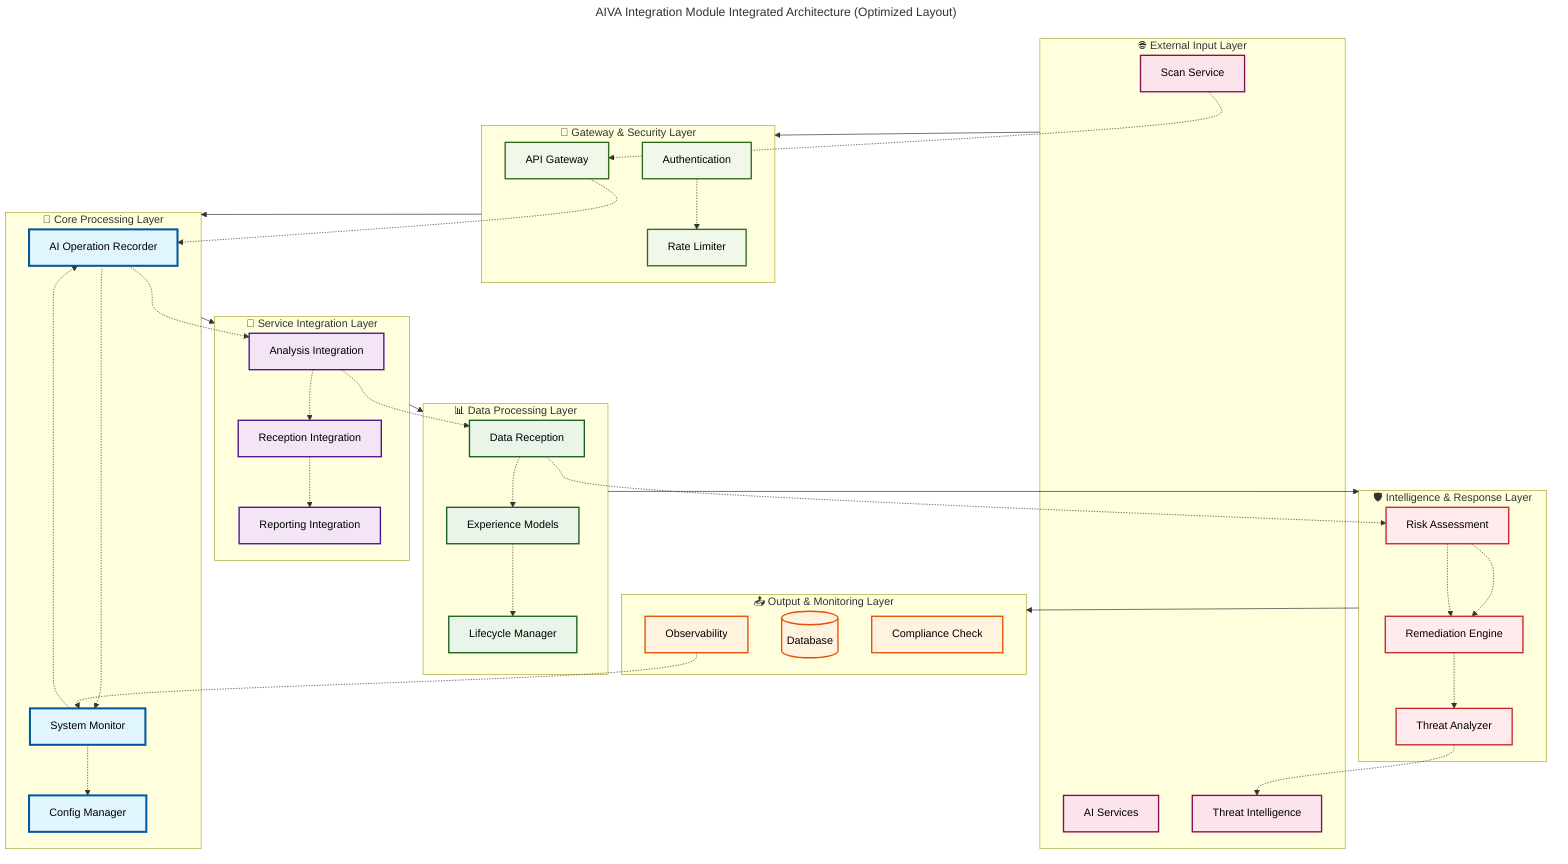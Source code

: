 ---
title: AIVA Integration Module Integrated Architecture (Optimized Layout)
---
flowchart TD
    %% ========== 垂直分層架構 (減少斜線) ==========
    
    %% Layer 1: External Input
    subgraph L1["🌐 External Input Layer"]
        direction LR
        SCAN_SVC["Scan Service"]
        AI_SVC["AI Services"]
        THREAT_INTEL["Threat Intelligence"]
    end

    %% Layer 2: Gateway & Security
    subgraph L2["🚪 Gateway & Security Layer"]
        direction LR
        API_GATEWAY["API Gateway"]
        AUTH_SVC["Authentication"]
        RATE_LIMITER["Rate Limiter"]
    end
    
    %% Layer 3: Core Processing
    subgraph L3["🎯 Core Processing Layer"]
        direction LR
        AI_RECORDER["AI Operation Recorder"]
        SYS_MONITOR["System Monitor"]
        CONFIG_MGR["Config Manager"]
    end
    
    %% Layer 4: Service Integration
    subgraph L4["🔄 Service Integration Layer"]
        direction LR
        ANALYSIS_INT["Analysis Integration"]
        RECEPTION_INT["Reception Integration"]
        REPORTING_INT["Reporting Integration"]
    end
    
    %% Layer 5: Data & Processing
    subgraph L5["📊 Data Processing Layer"]
        direction LR
        DATA_RECEPTION["Data Reception"]
        EXPERIENCE_MODELS["Experience Models"]
        LIFECYCLE_MGR["Lifecycle Manager"]
    end
    
    %% Layer 6: Intelligence & Response
    subgraph L6["🛡️ Intelligence & Response Layer"]
        direction LR
        RISK_ASSESSMENT["Risk Assessment"]
        REMEDIATION_ENGINE["Remediation Engine"]
        THREAT_ANALYZER["Threat Analyzer"]
    end
    
    %% Layer 7: Output & Monitoring
    subgraph L7["📤 Output & Monitoring Layer"]
        direction LR
        OBSERVABILITY["Observability"]
        DB_SVC[("Database")]
        COMPLIANCE_CHECK["Compliance Check"]
    end

    %% ========== 垂直主流程 (最小化斜線) ==========
    L1 --> L2
    L2 --> L3
    L3 --> L4
    L4 --> L5
    L5 --> L6
    L6 --> L7
    
    %% ========== 關鍵路徑 (垂直對齊) ==========
    SCAN_SVC -.-> API_GATEWAY
    API_GATEWAY -.-> AI_RECORDER
    AI_RECORDER -.-> ANALYSIS_INT
    ANALYSIS_INT -.-> DATA_RECEPTION
    DATA_RECEPTION -.-> RISK_ASSESSMENT
    RISK_ASSESSMENT -.-> REMEDIATION_ENGINE
    
    %% ========== 水平協作 (層內連接) ==========
    AUTH_SVC -.-> RATE_LIMITER
    AI_RECORDER -.-> SYS_MONITOR
    SYS_MONITOR -.-> CONFIG_MGR
    
    ANALYSIS_INT -.-> RECEPTION_INT
    RECEPTION_INT -.-> REPORTING_INT
    
    DATA_RECEPTION -.-> EXPERIENCE_MODELS
    EXPERIENCE_MODELS -.-> LIFECYCLE_MGR
    
    RISK_ASSESSMENT -.-> REMEDIATION_ENGINE
    REMEDIATION_ENGINE -.-> THREAT_ANALYZER
    
    %% ========== 回饋迴路 (短距離) ==========
    SYS_MONITOR -.-> AI_RECORDER
    OBSERVABILITY -.-> SYS_MONITOR
    THREAT_ANALYZER -.-> THREAT_INTEL
    
    %% ========== 樣式定義 ==========
    classDef layer1 fill:#fce4ec,stroke:#880e4f,stroke-width:2px,color:#000
    classDef layer2 fill:#f1f8e9,stroke:#33691e,stroke-width:2px,color:#000
    classDef layer3 fill:#e1f5fe,stroke:#01579b,stroke-width:3px,color:#000
    classDef layer4 fill:#f3e5f5,stroke:#4a148c,stroke-width:2px,color:#000
    classDef layer5 fill:#e8f5e8,stroke:#1b5e20,stroke-width:2px,color:#000
    classDef layer6 fill:#ffebee,stroke:#c62828,stroke-width:2px,color:#000
    classDef layer7 fill:#fff3e0,stroke:#e65100,stroke-width:2px,color:#000

    %% ========== 應用樣式 ==========
    class SCAN_SVC,AI_SVC,THREAT_INTEL layer1
    class API_GATEWAY,AUTH_SVC,RATE_LIMITER layer2
    class AI_RECORDER,SYS_MONITOR,CONFIG_MGR layer3
    class ANALYSIS_INT,RECEPTION_INT,REPORTING_INT layer4
    class DATA_RECEPTION,EXPERIENCE_MODELS,LIFECYCLE_MGR layer5
    class RISK_ASSESSMENT,REMEDIATION_ENGINE,THREAT_ANALYZER layer6
    class OBSERVABILITY,DB_SVC,COMPLIANCE_CHECK layer7